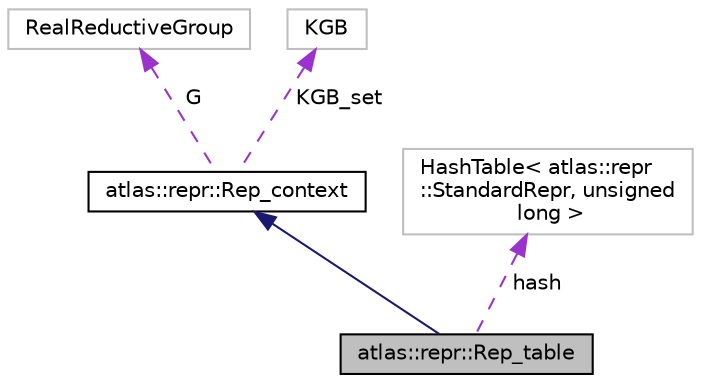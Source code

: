 digraph "atlas::repr::Rep_table"
{
  edge [fontname="Helvetica",fontsize="10",labelfontname="Helvetica",labelfontsize="10"];
  node [fontname="Helvetica",fontsize="10",shape=record];
  Node1 [label="atlas::repr::Rep_table",height=0.2,width=0.4,color="black", fillcolor="grey75", style="filled", fontcolor="black"];
  Node2 -> Node1 [dir="back",color="midnightblue",fontsize="10",style="solid",fontname="Helvetica"];
  Node2 [label="atlas::repr::Rep_context",height=0.2,width=0.4,color="black", fillcolor="white", style="filled",URL="$classatlas_1_1repr_1_1Rep__context.html"];
  Node3 -> Node2 [dir="back",color="darkorchid3",fontsize="10",style="dashed",label=" G" ,fontname="Helvetica"];
  Node3 [label="RealReductiveGroup",height=0.2,width=0.4,color="grey75", fillcolor="white", style="filled"];
  Node4 -> Node2 [dir="back",color="darkorchid3",fontsize="10",style="dashed",label=" KGB_set" ,fontname="Helvetica"];
  Node4 [label="KGB",height=0.2,width=0.4,color="grey75", fillcolor="white", style="filled"];
  Node5 -> Node1 [dir="back",color="darkorchid3",fontsize="10",style="dashed",label=" hash" ,fontname="Helvetica"];
  Node5 [label="HashTable\< atlas::repr\l::StandardRepr, unsigned\l long \>",height=0.2,width=0.4,color="grey75", fillcolor="white", style="filled"];
}
